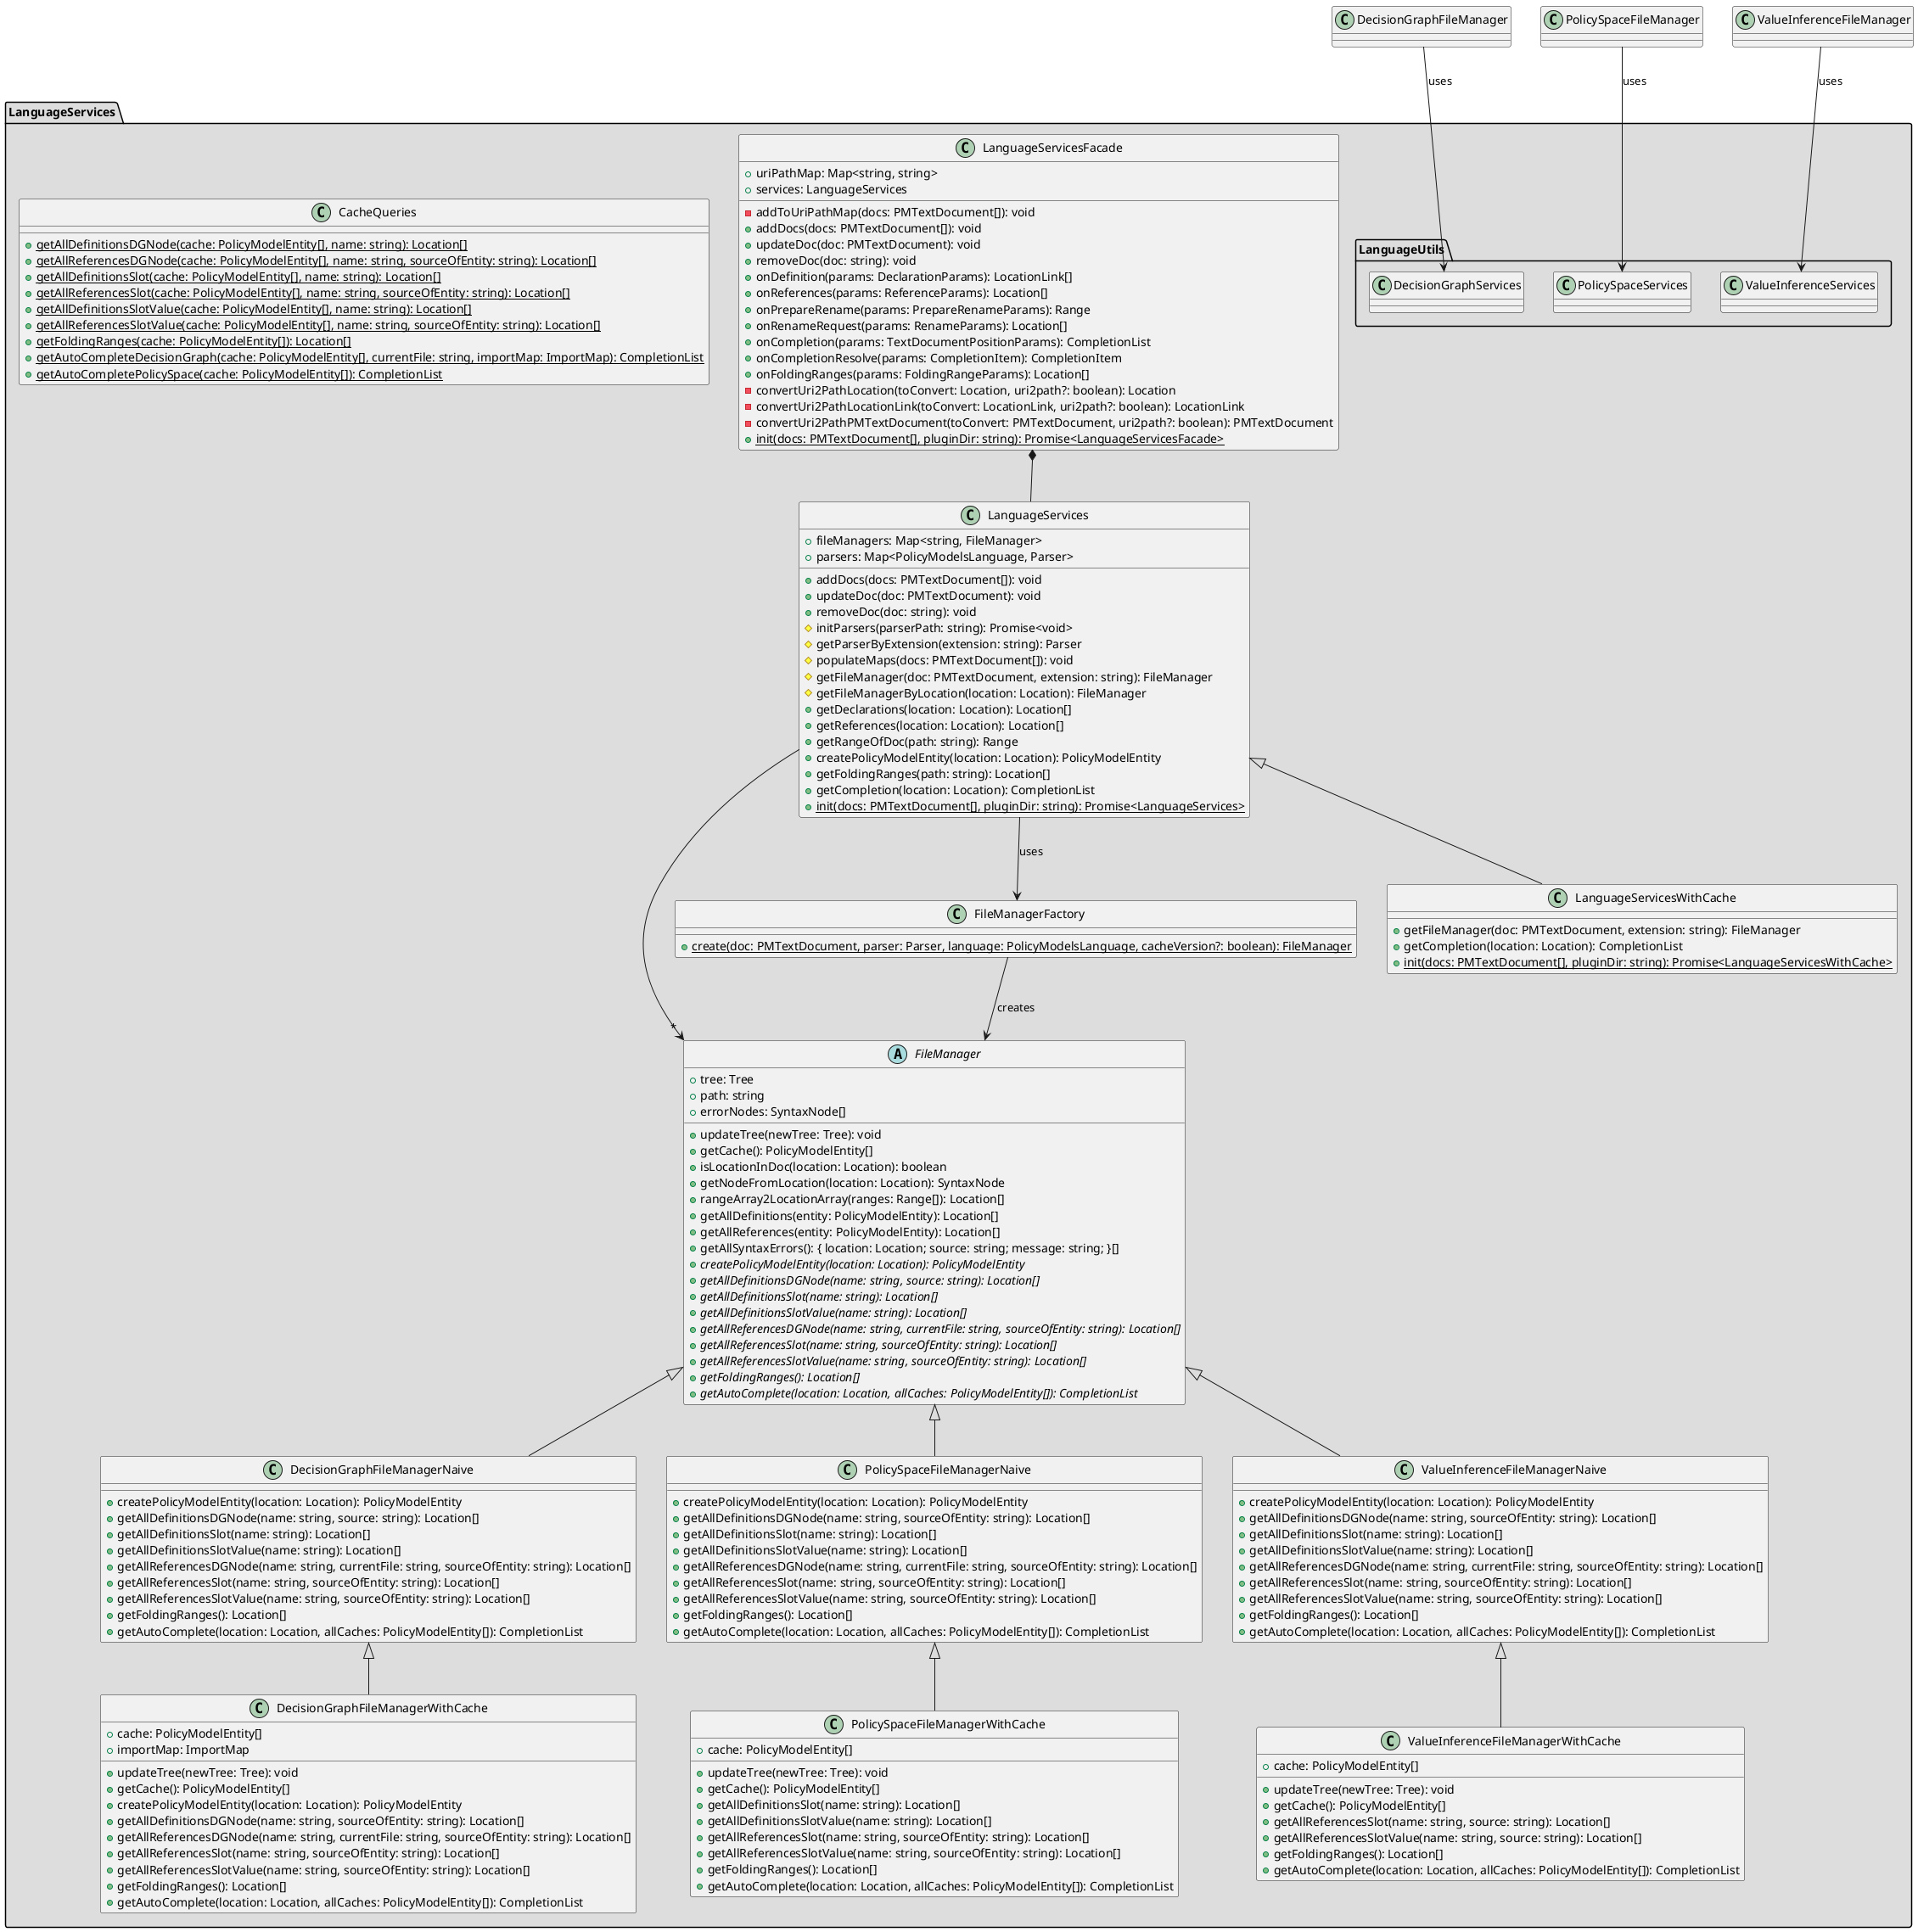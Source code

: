 @startuml

'skinparam style strictuml
'top to bottom direction
'left to right direction

allowmixing

package LanguageServices #DDDDDD {

    class LanguageServicesFacade {
    +uriPathMap: Map<string, string>
    +services: LanguageServices
    -addToUriPathMap(docs: PMTextDocument[]): void
    +addDocs(docs: PMTextDocument[]): void
    +updateDoc(doc: PMTextDocument): void
    +removeDoc(doc: string): void
    +onDefinition(params: DeclarationParams): LocationLink[]
    +onReferences(params: ReferenceParams): Location[]
    +onPrepareRename(params: PrepareRenameParams): Range
    +onRenameRequest(params: RenameParams): Location[]
    +onCompletion(params: TextDocumentPositionParams): CompletionList
    +onCompletionResolve(params: CompletionItem): CompletionItem
    +onFoldingRanges(params: FoldingRangeParams): Location[]
    -convertUri2PathLocation(toConvert: Location, uri2path?: boolean): Location
    -convertUri2PathLocationLink(toConvert: LocationLink, uri2path?: boolean): LocationLink
    -convertUri2PathPMTextDocument(toConvert: PMTextDocument, uri2path?: boolean): PMTextDocument
    +{static} init(docs: PMTextDocument[], pluginDir: string): Promise<LanguageServicesFacade>
    }
    class LanguageServices {
    +fileManagers: Map<string, FileManager>
    +parsers: Map<PolicyModelsLanguage, Parser>
    +addDocs(docs: PMTextDocument[]): void
    +updateDoc(doc: PMTextDocument): void
    +removeDoc(doc: string): void
    #initParsers(parserPath: string): Promise<void>
    #getParserByExtension(extension: string): Parser
    #populateMaps(docs: PMTextDocument[]): void
    #getFileManager(doc: PMTextDocument, extension: string): FileManager
    #getFileManagerByLocation(location: Location): FileManager
    +getDeclarations(location: Location): Location[]
    +getReferences(location: Location): Location[]
    +getRangeOfDoc(path: string): Range
    +createPolicyModelEntity(location: Location): PolicyModelEntity
    +getFoldingRanges(path: string): Location[]
    +getCompletion(location: Location): CompletionList
    +{static} init(docs: PMTextDocument[], pluginDir: string): Promise<LanguageServices>
    }
    abstract class FileManager {
        +tree: Tree
        +path: string
        +errorNodes: SyntaxNode[]
        +updateTree(newTree: Tree): void
        +getCache(): PolicyModelEntity[]
        +isLocationInDoc(location: Location): boolean
        +getNodeFromLocation(location: Location): SyntaxNode
        +rangeArray2LocationArray(ranges: Range[]): Location[]
        +getAllDefinitions(entity: PolicyModelEntity): Location[]
        +getAllReferences(entity: PolicyModelEntity): Location[]
        +getAllSyntaxErrors(): { location: Location; source: string; message: string; }[]
        +{abstract} createPolicyModelEntity(location: Location): PolicyModelEntity
        +{abstract} getAllDefinitionsDGNode(name: string, source: string): Location[]
        +{abstract} getAllDefinitionsSlot(name: string): Location[]
        +{abstract} getAllDefinitionsSlotValue(name: string): Location[]
        +{abstract} getAllReferencesDGNode(name: string, currentFile: string, sourceOfEntity: string): Location[]
        +{abstract} getAllReferencesSlot(name: string, sourceOfEntity: string): Location[]
        +{abstract} getAllReferencesSlotValue(name: string, sourceOfEntity: string): Location[]
        +{abstract} getFoldingRanges(): Location[]
        +{abstract} getAutoComplete(location: Location, allCaches: PolicyModelEntity[]): CompletionList
    }
    class FileManagerFactory {
        +{static} create(doc: PMTextDocument, parser: Parser, language: PolicyModelsLanguage, cacheVersion?: boolean): FileManager
    }
    class DecisionGraphFileManagerNaive extends FileManager {
        +createPolicyModelEntity(location: Location): PolicyModelEntity
        +getAllDefinitionsDGNode(name: string, source: string): Location[]
        +getAllDefinitionsSlot(name: string): Location[]
        +getAllDefinitionsSlotValue(name: string): Location[]
        +getAllReferencesDGNode(name: string, currentFile: string, sourceOfEntity: string): Location[]
        +getAllReferencesSlot(name: string, sourceOfEntity: string): Location[]
        +getAllReferencesSlotValue(name: string, sourceOfEntity: string): Location[]
        +getFoldingRanges(): Location[]
        +getAutoComplete(location: Location, allCaches: PolicyModelEntity[]): CompletionList
    }
    class PolicySpaceFileManagerNaive extends FileManager {
        +createPolicyModelEntity(location: Location): PolicyModelEntity
        +getAllDefinitionsDGNode(name: string, sourceOfEntity: string): Location[]
        +getAllDefinitionsSlot(name: string): Location[]
        +getAllDefinitionsSlotValue(name: string): Location[]
        +getAllReferencesDGNode(name: string, currentFile: string, sourceOfEntity: string): Location[]
        +getAllReferencesSlot(name: string, sourceOfEntity: string): Location[]
        +getAllReferencesSlotValue(name: string, sourceOfEntity: string): Location[]
        +getFoldingRanges(): Location[]
        +getAutoComplete(location: Location, allCaches: PolicyModelEntity[]): CompletionList
    }
    class ValueInferenceFileManagerNaive extends FileManager {
        +createPolicyModelEntity(location: Location): PolicyModelEntity
        +getAllDefinitionsDGNode(name: string, sourceOfEntity: string): Location[]
        +getAllDefinitionsSlot(name: string): Location[]
        +getAllDefinitionsSlotValue(name: string): Location[]
        +getAllReferencesDGNode(name: string, currentFile: string, sourceOfEntity: string): Location[]
        +getAllReferencesSlot(name: string, sourceOfEntity: string): Location[]
        +getAllReferencesSlotValue(name: string, sourceOfEntity: string): Location[]
        +getFoldingRanges(): Location[]
        +getAutoComplete(location: Location, allCaches: PolicyModelEntity[]): CompletionList
    }

    class LanguageServicesWithCache extends LanguageServices {
    +getFileManager(doc: PMTextDocument, extension: string): FileManager
    +getCompletion(location: Location): CompletionList
    +{static} init(docs: PMTextDocument[], pluginDir: string): Promise<LanguageServicesWithCache>
    }
    class DecisionGraphFileManagerWithCache extends DecisionGraphFileManagerNaive {
        +cache: PolicyModelEntity[]
        +importMap: ImportMap
        +updateTree(newTree: Tree): void
        +getCache(): PolicyModelEntity[]
        +createPolicyModelEntity(location: Location): PolicyModelEntity
        +getAllDefinitionsDGNode(name: string, sourceOfEntity: string): Location[]
        +getAllReferencesDGNode(name: string, currentFile: string, sourceOfEntity: string): Location[]
        +getAllReferencesSlot(name: string, sourceOfEntity: string): Location[]
        +getAllReferencesSlotValue(name: string, sourceOfEntity: string): Location[]
        +getFoldingRanges(): Location[]
        +getAutoComplete(location: Location, allCaches: PolicyModelEntity[]): CompletionList
    }
    class PolicySpaceFileManagerWithCache extends PolicySpaceFileManagerNaive {
        +cache: PolicyModelEntity[]
        +updateTree(newTree: Tree): void
        +getCache(): PolicyModelEntity[]
        +getAllDefinitionsSlot(name: string): Location[]
        +getAllDefinitionsSlotValue(name: string): Location[]
        +getAllReferencesSlot(name: string, sourceOfEntity: string): Location[]
        +getAllReferencesSlotValue(name: string, sourceOfEntity: string): Location[]
        +getFoldingRanges(): Location[]
        +getAutoComplete(location: Location, allCaches: PolicyModelEntity[]): CompletionList
    }
    class ValueInferenceFileManagerWithCache extends ValueInferenceFileManagerNaive {
        +cache: PolicyModelEntity[]
        +updateTree(newTree: Tree): void
        +getCache(): PolicyModelEntity[]
        +getAllReferencesSlot(name: string, source: string): Location[]
        +getAllReferencesSlotValue(name: string, source: string): Location[]
        +getFoldingRanges(): Location[]
        +getAutoComplete(location: Location, allCaches: PolicyModelEntity[]): CompletionList
    }
    class CacheQueries {
        +{static} getAllDefinitionsDGNode(cache: PolicyModelEntity[], name: string): Location[]
        +{static} getAllReferencesDGNode(cache: PolicyModelEntity[], name: string, sourceOfEntity: string): Location[]
        +{static} getAllDefinitionsSlot(cache: PolicyModelEntity[], name: string): Location[]
        +{static} getAllReferencesSlot(cache: PolicyModelEntity[], name: string, sourceOfEntity: string): Location[]
        +{static} getAllDefinitionsSlotValue(cache: PolicyModelEntity[], name: string): Location[]
        +{static} getAllReferencesSlotValue(cache: PolicyModelEntity[], name: string, sourceOfEntity: string): Location[]
        +{static} getFoldingRanges(cache: PolicyModelEntity[]): Location[]
        +{static} getAutoCompleteDecisionGraph(cache: PolicyModelEntity[], currentFile: string, importMap: ImportMap): CompletionList
        +{static} getAutoCompletePolicySpace(cache: PolicyModelEntity[]): CompletionList
    }

    package LanguageUtils #DDDDDD {
        class DecisionGraphServices 
        class PolicySpaceServices
        class ValueInferenceServices
    }

 

    LanguageServicesFacade *-- LanguageServices
    FileManagerFactory --> FileManager : "creates"
    LanguageServices -->  FileManagerFactory : "uses"
    LanguageServices --> "*" FileManager
}

DecisionGraphFileManager -down-> DecisionGraphServices : "uses"
PolicySpaceFileManager -down-> PolicySpaceServices : "uses"
ValueInferenceFileManager -down-> ValueInferenceServices : "uses"




@enduml